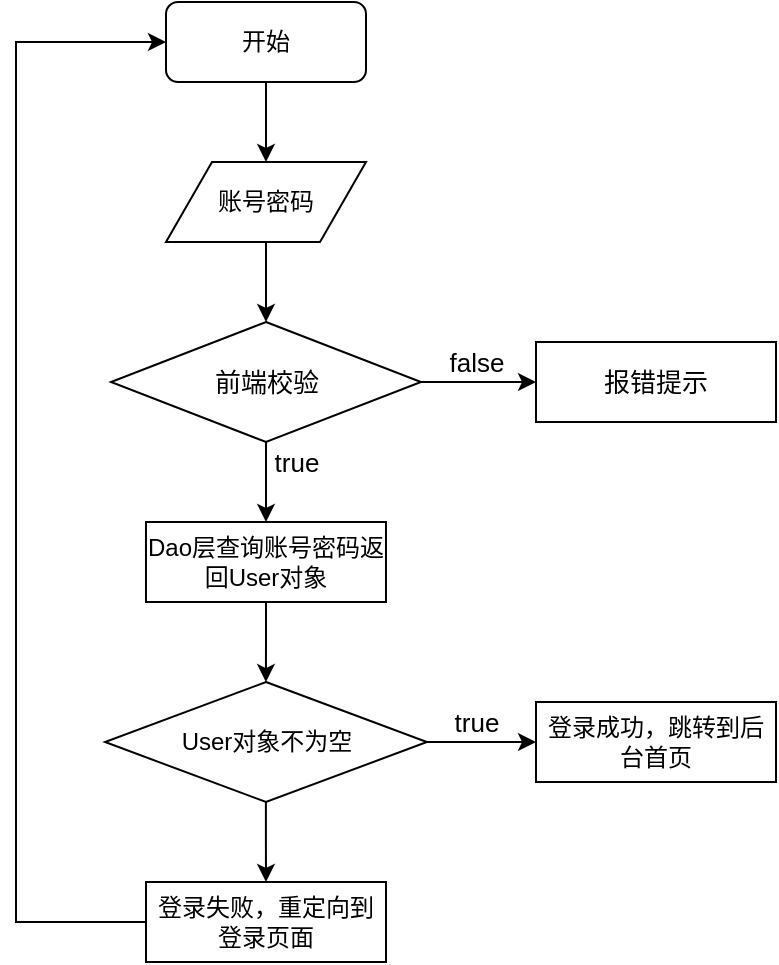 <mxfile version="18.1.1" type="github">
  <diagram id="C5RBs43oDa-KdzZeNtuy" name="Page-1">
    <mxGraphModel dx="1422" dy="761" grid="1" gridSize="10" guides="1" tooltips="1" connect="1" arrows="1" fold="1" page="1" pageScale="1" pageWidth="1200" pageHeight="1920" math="0" shadow="0">
      <root>
        <mxCell id="WIyWlLk6GJQsqaUBKTNV-0" />
        <mxCell id="WIyWlLk6GJQsqaUBKTNV-1" parent="WIyWlLk6GJQsqaUBKTNV-0" />
        <mxCell id="4FOTE_E3WUO1Tem4DDPL-7" value="" style="edgeStyle=orthogonalEdgeStyle;rounded=0;orthogonalLoop=1;jettySize=auto;html=1;fontSize=13;entryX=0.5;entryY=0;entryDx=0;entryDy=0;" parent="WIyWlLk6GJQsqaUBKTNV-1" source="4FOTE_E3WUO1Tem4DDPL-2" target="WBnSd9kaTV5CyxAwd8Dd-0" edge="1">
          <mxGeometry relative="1" as="geometry">
            <mxPoint x="265" y="160" as="targetPoint" />
          </mxGeometry>
        </mxCell>
        <mxCell id="4FOTE_E3WUO1Tem4DDPL-2" value="开始" style="rounded=1;whiteSpace=wrap;html=1;" parent="WIyWlLk6GJQsqaUBKTNV-1" vertex="1">
          <mxGeometry x="215" y="80" width="100" height="40" as="geometry" />
        </mxCell>
        <mxCell id="4FOTE_E3WUO1Tem4DDPL-14" value="" style="edgeStyle=orthogonalEdgeStyle;rounded=0;orthogonalLoop=1;jettySize=auto;html=1;fontSize=13;startArrow=none;" parent="WIyWlLk6GJQsqaUBKTNV-1" source="4FOTE_E3WUO1Tem4DDPL-23" target="4FOTE_E3WUO1Tem4DDPL-13" edge="1">
          <mxGeometry relative="1" as="geometry">
            <Array as="points">
              <mxPoint x="265" y="320" />
              <mxPoint x="265" y="320" />
            </Array>
          </mxGeometry>
        </mxCell>
        <mxCell id="4FOTE_E3WUO1Tem4DDPL-28" value="true" style="edgeLabel;html=1;align=center;verticalAlign=middle;resizable=0;points=[];fontSize=13;" parent="4FOTE_E3WUO1Tem4DDPL-14" vertex="1" connectable="0">
          <mxGeometry x="-0.097" y="10" relative="1" as="geometry">
            <mxPoint x="5" y="-8" as="offset" />
          </mxGeometry>
        </mxCell>
        <mxCell id="4FOTE_E3WUO1Tem4DDPL-16" value="" style="edgeStyle=orthogonalEdgeStyle;rounded=0;orthogonalLoop=1;jettySize=auto;html=1;fontSize=13;" parent="WIyWlLk6GJQsqaUBKTNV-1" source="4FOTE_E3WUO1Tem4DDPL-13" target="4FOTE_E3WUO1Tem4DDPL-15" edge="1">
          <mxGeometry relative="1" as="geometry" />
        </mxCell>
        <mxCell id="4FOTE_E3WUO1Tem4DDPL-13" value="Dao层查询账号密码返回User对象" style="whiteSpace=wrap;html=1;rounded=0;" parent="WIyWlLk6GJQsqaUBKTNV-1" vertex="1">
          <mxGeometry x="204.99" y="340" width="120" height="40" as="geometry" />
        </mxCell>
        <mxCell id="4FOTE_E3WUO1Tem4DDPL-19" value="" style="edgeStyle=orthogonalEdgeStyle;rounded=0;orthogonalLoop=1;jettySize=auto;html=1;fontSize=13;" parent="WIyWlLk6GJQsqaUBKTNV-1" source="4FOTE_E3WUO1Tem4DDPL-15" target="4FOTE_E3WUO1Tem4DDPL-18" edge="1">
          <mxGeometry relative="1" as="geometry" />
        </mxCell>
        <mxCell id="4FOTE_E3WUO1Tem4DDPL-30" value="" style="edgeStyle=orthogonalEdgeStyle;rounded=0;orthogonalLoop=1;jettySize=auto;html=1;fontSize=13;startArrow=none;startFill=0;endArrow=classic;endFill=1;" parent="WIyWlLk6GJQsqaUBKTNV-1" source="4FOTE_E3WUO1Tem4DDPL-15" target="4FOTE_E3WUO1Tem4DDPL-29" edge="1">
          <mxGeometry relative="1" as="geometry" />
        </mxCell>
        <mxCell id="4FOTE_E3WUO1Tem4DDPL-15" value="User对象不为空" style="rhombus;whiteSpace=wrap;html=1;rounded=0;" parent="WIyWlLk6GJQsqaUBKTNV-1" vertex="1">
          <mxGeometry x="184.52" y="420" width="160.94" height="60" as="geometry" />
        </mxCell>
        <mxCell id="4FOTE_E3WUO1Tem4DDPL-18" value="登录成功，跳转到后台首页" style="whiteSpace=wrap;html=1;rounded=0;" parent="WIyWlLk6GJQsqaUBKTNV-1" vertex="1">
          <mxGeometry x="400" y="430" width="120" height="40" as="geometry" />
        </mxCell>
        <mxCell id="4FOTE_E3WUO1Tem4DDPL-20" value="true" style="text;html=1;align=center;verticalAlign=middle;resizable=0;points=[];autosize=1;strokeColor=none;fillColor=none;fontSize=13;" parent="WIyWlLk6GJQsqaUBKTNV-1" vertex="1">
          <mxGeometry x="350" y="430" width="40" height="20" as="geometry" />
        </mxCell>
        <mxCell id="4FOTE_E3WUO1Tem4DDPL-26" value="" style="edgeStyle=orthogonalEdgeStyle;rounded=0;orthogonalLoop=1;jettySize=auto;html=1;fontSize=13;" parent="WIyWlLk6GJQsqaUBKTNV-1" source="4FOTE_E3WUO1Tem4DDPL-23" target="4FOTE_E3WUO1Tem4DDPL-25" edge="1">
          <mxGeometry relative="1" as="geometry" />
        </mxCell>
        <mxCell id="4FOTE_E3WUO1Tem4DDPL-23" value="前端校验" style="rhombus;whiteSpace=wrap;html=1;rounded=0;fontSize=13;strokeWidth=1;" parent="WIyWlLk6GJQsqaUBKTNV-1" vertex="1">
          <mxGeometry x="187.5" y="240" width="155" height="60" as="geometry" />
        </mxCell>
        <mxCell id="4FOTE_E3WUO1Tem4DDPL-24" value="" style="edgeStyle=orthogonalEdgeStyle;rounded=0;orthogonalLoop=1;jettySize=auto;html=1;fontSize=13;endArrow=classic;startArrow=none;startFill=0;verticalAlign=top;endFill=1;exitX=0.5;exitY=1;exitDx=0;exitDy=0;" parent="WIyWlLk6GJQsqaUBKTNV-1" source="WBnSd9kaTV5CyxAwd8Dd-0" target="4FOTE_E3WUO1Tem4DDPL-23" edge="1">
          <mxGeometry relative="1" as="geometry">
            <mxPoint x="265" y="200" as="sourcePoint" />
            <mxPoint x="265" y="560" as="targetPoint" />
          </mxGeometry>
        </mxCell>
        <mxCell id="4FOTE_E3WUO1Tem4DDPL-25" value="报错提示" style="whiteSpace=wrap;html=1;fontSize=13;rounded=0;strokeWidth=1;" parent="WIyWlLk6GJQsqaUBKTNV-1" vertex="1">
          <mxGeometry x="400" y="250" width="120" height="40" as="geometry" />
        </mxCell>
        <mxCell id="4FOTE_E3WUO1Tem4DDPL-27" value="false" style="text;html=1;align=center;verticalAlign=middle;resizable=0;points=[];autosize=1;strokeColor=none;fillColor=none;fontSize=13;" parent="WIyWlLk6GJQsqaUBKTNV-1" vertex="1">
          <mxGeometry x="350" y="250" width="40" height="20" as="geometry" />
        </mxCell>
        <mxCell id="4FOTE_E3WUO1Tem4DDPL-32" style="edgeStyle=orthogonalEdgeStyle;rounded=0;orthogonalLoop=1;jettySize=auto;html=1;entryX=0;entryY=0.5;entryDx=0;entryDy=0;fontSize=13;startArrow=none;startFill=0;endArrow=classic;endFill=1;" parent="WIyWlLk6GJQsqaUBKTNV-1" source="4FOTE_E3WUO1Tem4DDPL-29" target="4FOTE_E3WUO1Tem4DDPL-2" edge="1">
          <mxGeometry relative="1" as="geometry">
            <Array as="points">
              <mxPoint x="140" y="540" />
              <mxPoint x="140" y="100" />
            </Array>
          </mxGeometry>
        </mxCell>
        <mxCell id="4FOTE_E3WUO1Tem4DDPL-29" value="登录失败，重定向到登录页面" style="whiteSpace=wrap;html=1;rounded=0;" parent="WIyWlLk6GJQsqaUBKTNV-1" vertex="1">
          <mxGeometry x="205" y="520" width="120" height="40" as="geometry" />
        </mxCell>
        <mxCell id="WBnSd9kaTV5CyxAwd8Dd-0" value="账号密码" style="shape=parallelogram;html=1;strokeWidth=1;perimeter=parallelogramPerimeter;whiteSpace=wrap;rounded=0;arcSize=12;size=0.23;" vertex="1" parent="WIyWlLk6GJQsqaUBKTNV-1">
          <mxGeometry x="215" y="160" width="100" height="40" as="geometry" />
        </mxCell>
      </root>
    </mxGraphModel>
  </diagram>
</mxfile>
